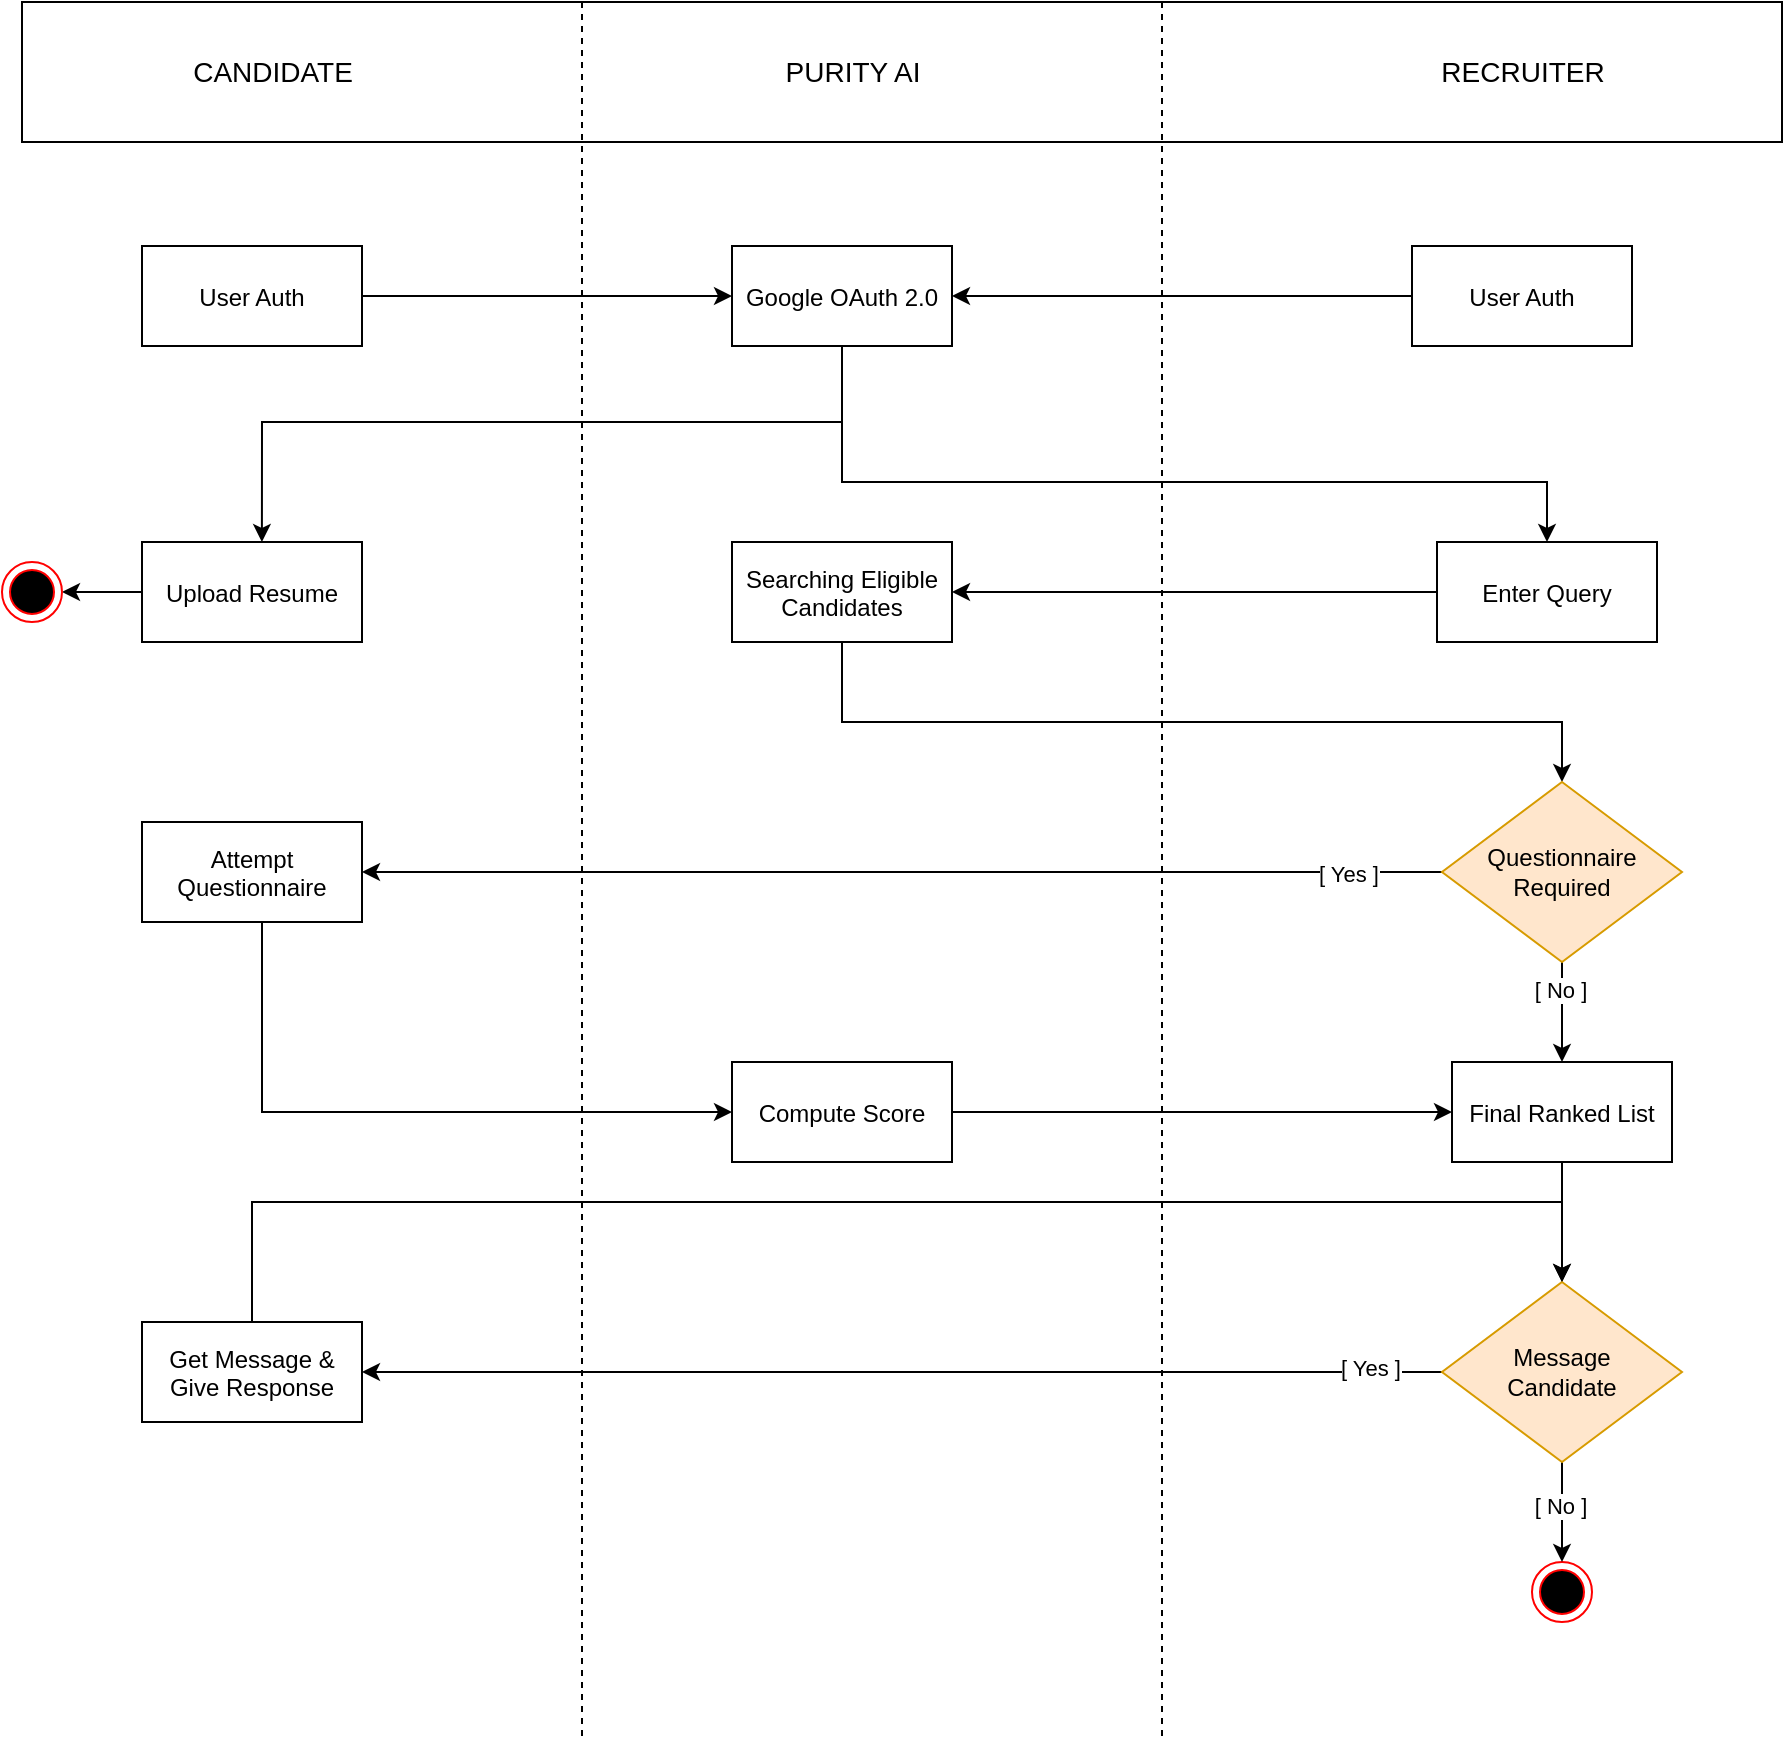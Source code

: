 <mxfile version="24.8.9">
  <diagram name="Page-1" id="e7e014a7-5840-1c2e-5031-d8a46d1fe8dd">
    <mxGraphModel dx="1912" dy="1891" grid="1" gridSize="10" guides="1" tooltips="1" connect="1" arrows="1" fold="1" page="1" pageScale="1" pageWidth="1169" pageHeight="826" background="none" math="0" shadow="0">
      <root>
        <mxCell id="0" />
        <mxCell id="1" parent="0" />
        <mxCell id="MK6dSYoFD3CqHcC34tml-93" value="" style="rounded=0;whiteSpace=wrap;html=1;" vertex="1" parent="1">
          <mxGeometry x="190" y="-560" width="880" height="70" as="geometry" />
        </mxCell>
        <mxCell id="MK6dSYoFD3CqHcC34tml-62" style="edgeStyle=orthogonalEdgeStyle;rounded=0;orthogonalLoop=1;jettySize=auto;html=1;entryX=0.5;entryY=0;entryDx=0;entryDy=0;" edge="1" parent="1" source="EjYSQzHJDgB1Ex0AdEF5-150" target="MK6dSYoFD3CqHcC34tml-63">
          <mxGeometry relative="1" as="geometry">
            <mxPoint x="952.5" y="-290" as="targetPoint" />
            <Array as="points">
              <mxPoint x="600" y="-320" />
              <mxPoint x="953" y="-320" />
            </Array>
          </mxGeometry>
        </mxCell>
        <mxCell id="EjYSQzHJDgB1Ex0AdEF5-150" value="Google OAuth 2.0" style="" parent="1" vertex="1">
          <mxGeometry x="545" y="-438" width="110" height="50" as="geometry" />
        </mxCell>
        <mxCell id="EjYSQzHJDgB1Ex0AdEF5-165" value="" style="ellipse;shape=endState;fillColor=#000000;strokeColor=#ff0000" parent="1" vertex="1">
          <mxGeometry x="945" y="220" width="30" height="30" as="geometry" />
        </mxCell>
        <mxCell id="MK6dSYoFD3CqHcC34tml-50" style="edgeStyle=orthogonalEdgeStyle;rounded=0;orthogonalLoop=1;jettySize=auto;html=1;" edge="1" parent="1" source="MK6dSYoFD3CqHcC34tml-49" target="EjYSQzHJDgB1Ex0AdEF5-150">
          <mxGeometry relative="1" as="geometry" />
        </mxCell>
        <mxCell id="MK6dSYoFD3CqHcC34tml-49" value="User Auth" style="" vertex="1" parent="1">
          <mxGeometry x="250" y="-438" width="110" height="50" as="geometry" />
        </mxCell>
        <mxCell id="MK6dSYoFD3CqHcC34tml-98" style="edgeStyle=orthogonalEdgeStyle;rounded=0;orthogonalLoop=1;jettySize=auto;html=1;exitX=0;exitY=0.5;exitDx=0;exitDy=0;entryX=1;entryY=0.5;entryDx=0;entryDy=0;" edge="1" parent="1" source="MK6dSYoFD3CqHcC34tml-54" target="MK6dSYoFD3CqHcC34tml-97">
          <mxGeometry relative="1" as="geometry" />
        </mxCell>
        <mxCell id="MK6dSYoFD3CqHcC34tml-54" value="Upload Resume" style="" vertex="1" parent="1">
          <mxGeometry x="250" y="-290" width="110" height="50" as="geometry" />
        </mxCell>
        <mxCell id="MK6dSYoFD3CqHcC34tml-55" style="edgeStyle=orthogonalEdgeStyle;rounded=0;orthogonalLoop=1;jettySize=auto;html=1;entryX=0.545;entryY=0;entryDx=0;entryDy=0;entryPerimeter=0;" edge="1" parent="1" source="EjYSQzHJDgB1Ex0AdEF5-150" target="MK6dSYoFD3CqHcC34tml-54">
          <mxGeometry relative="1" as="geometry">
            <Array as="points">
              <mxPoint x="600" y="-350" />
              <mxPoint x="310" y="-350" />
            </Array>
          </mxGeometry>
        </mxCell>
        <mxCell id="MK6dSYoFD3CqHcC34tml-59" style="edgeStyle=orthogonalEdgeStyle;rounded=0;orthogonalLoop=1;jettySize=auto;html=1;" edge="1" parent="1" source="MK6dSYoFD3CqHcC34tml-58" target="EjYSQzHJDgB1Ex0AdEF5-150">
          <mxGeometry relative="1" as="geometry" />
        </mxCell>
        <mxCell id="MK6dSYoFD3CqHcC34tml-58" value="User Auth" style="" vertex="1" parent="1">
          <mxGeometry x="885" y="-438" width="110" height="50" as="geometry" />
        </mxCell>
        <mxCell id="MK6dSYoFD3CqHcC34tml-66" value="" style="edgeStyle=orthogonalEdgeStyle;rounded=0;orthogonalLoop=1;jettySize=auto;html=1;" edge="1" parent="1" source="MK6dSYoFD3CqHcC34tml-63" target="MK6dSYoFD3CqHcC34tml-65">
          <mxGeometry relative="1" as="geometry" />
        </mxCell>
        <mxCell id="MK6dSYoFD3CqHcC34tml-63" value="Enter Query" style="" vertex="1" parent="1">
          <mxGeometry x="897.5" y="-290" width="110" height="50" as="geometry" />
        </mxCell>
        <mxCell id="MK6dSYoFD3CqHcC34tml-72" style="edgeStyle=orthogonalEdgeStyle;rounded=0;orthogonalLoop=1;jettySize=auto;html=1;entryX=0.5;entryY=0;entryDx=0;entryDy=0;" edge="1" parent="1" source="MK6dSYoFD3CqHcC34tml-65" target="MK6dSYoFD3CqHcC34tml-71">
          <mxGeometry relative="1" as="geometry">
            <Array as="points">
              <mxPoint x="600" y="-200" />
              <mxPoint x="960" y="-200" />
            </Array>
          </mxGeometry>
        </mxCell>
        <mxCell id="MK6dSYoFD3CqHcC34tml-65" value="Searching Eligible&#xa;Candidates" style="" vertex="1" parent="1">
          <mxGeometry x="545" y="-290" width="110" height="50" as="geometry" />
        </mxCell>
        <mxCell id="MK6dSYoFD3CqHcC34tml-67" style="edgeStyle=orthogonalEdgeStyle;rounded=0;orthogonalLoop=1;jettySize=auto;html=1;exitX=0.5;exitY=1;exitDx=0;exitDy=0;" edge="1" parent="1" source="MK6dSYoFD3CqHcC34tml-63" target="MK6dSYoFD3CqHcC34tml-63">
          <mxGeometry relative="1" as="geometry" />
        </mxCell>
        <mxCell id="MK6dSYoFD3CqHcC34tml-75" style="edgeStyle=orthogonalEdgeStyle;rounded=0;orthogonalLoop=1;jettySize=auto;html=1;entryX=0;entryY=0.5;entryDx=0;entryDy=0;" edge="1" parent="1" source="MK6dSYoFD3CqHcC34tml-70" target="MK6dSYoFD3CqHcC34tml-74">
          <mxGeometry relative="1" as="geometry">
            <Array as="points">
              <mxPoint x="310" y="-5" />
            </Array>
          </mxGeometry>
        </mxCell>
        <mxCell id="MK6dSYoFD3CqHcC34tml-70" value="Attempt &#xa;Questionnaire" style="" vertex="1" parent="1">
          <mxGeometry x="250" y="-150" width="110" height="50" as="geometry" />
        </mxCell>
        <mxCell id="MK6dSYoFD3CqHcC34tml-73" style="edgeStyle=orthogonalEdgeStyle;rounded=0;orthogonalLoop=1;jettySize=auto;html=1;entryX=1;entryY=0.5;entryDx=0;entryDy=0;" edge="1" parent="1" source="MK6dSYoFD3CqHcC34tml-71" target="MK6dSYoFD3CqHcC34tml-70">
          <mxGeometry relative="1" as="geometry" />
        </mxCell>
        <mxCell id="MK6dSYoFD3CqHcC34tml-79" value="[ Yes ]" style="edgeLabel;html=1;align=center;verticalAlign=middle;resizable=0;points=[];" vertex="1" connectable="0" parent="MK6dSYoFD3CqHcC34tml-73">
          <mxGeometry x="-0.824" y="1" relative="1" as="geometry">
            <mxPoint as="offset" />
          </mxGeometry>
        </mxCell>
        <mxCell id="MK6dSYoFD3CqHcC34tml-78" style="edgeStyle=orthogonalEdgeStyle;rounded=0;orthogonalLoop=1;jettySize=auto;html=1;entryX=0.5;entryY=0;entryDx=0;entryDy=0;" edge="1" parent="1" source="MK6dSYoFD3CqHcC34tml-71" target="MK6dSYoFD3CqHcC34tml-76">
          <mxGeometry relative="1" as="geometry" />
        </mxCell>
        <mxCell id="MK6dSYoFD3CqHcC34tml-80" value="[ No ]" style="edgeLabel;html=1;align=center;verticalAlign=middle;resizable=0;points=[];" vertex="1" connectable="0" parent="MK6dSYoFD3CqHcC34tml-78">
          <mxGeometry x="-0.439" y="-1" relative="1" as="geometry">
            <mxPoint as="offset" />
          </mxGeometry>
        </mxCell>
        <mxCell id="MK6dSYoFD3CqHcC34tml-71" value="Questionnaire Required" style="rhombus;whiteSpace=wrap;html=1;fillColor=#ffe6cc;strokeColor=#d79b00;" vertex="1" parent="1">
          <mxGeometry x="900" y="-170" width="120" height="90" as="geometry" />
        </mxCell>
        <mxCell id="MK6dSYoFD3CqHcC34tml-77" style="edgeStyle=orthogonalEdgeStyle;rounded=0;orthogonalLoop=1;jettySize=auto;html=1;entryX=0;entryY=0.5;entryDx=0;entryDy=0;" edge="1" parent="1" source="MK6dSYoFD3CqHcC34tml-74" target="MK6dSYoFD3CqHcC34tml-76">
          <mxGeometry relative="1" as="geometry" />
        </mxCell>
        <mxCell id="MK6dSYoFD3CqHcC34tml-74" value="Compute Score" style="" vertex="1" parent="1">
          <mxGeometry x="545" y="-30" width="110" height="50" as="geometry" />
        </mxCell>
        <mxCell id="MK6dSYoFD3CqHcC34tml-82" style="edgeStyle=orthogonalEdgeStyle;rounded=0;orthogonalLoop=1;jettySize=auto;html=1;" edge="1" parent="1" source="MK6dSYoFD3CqHcC34tml-76" target="MK6dSYoFD3CqHcC34tml-81">
          <mxGeometry relative="1" as="geometry" />
        </mxCell>
        <mxCell id="MK6dSYoFD3CqHcC34tml-76" value="Final Ranked List" style="" vertex="1" parent="1">
          <mxGeometry x="905" y="-30" width="110" height="50" as="geometry" />
        </mxCell>
        <mxCell id="MK6dSYoFD3CqHcC34tml-84" style="edgeStyle=orthogonalEdgeStyle;rounded=0;orthogonalLoop=1;jettySize=auto;html=1;" edge="1" parent="1" source="MK6dSYoFD3CqHcC34tml-81" target="MK6dSYoFD3CqHcC34tml-83">
          <mxGeometry relative="1" as="geometry" />
        </mxCell>
        <mxCell id="MK6dSYoFD3CqHcC34tml-88" value="[ Yes ]" style="edgeLabel;html=1;align=center;verticalAlign=middle;resizable=0;points=[];" vertex="1" connectable="0" parent="MK6dSYoFD3CqHcC34tml-84">
          <mxGeometry x="-0.867" y="-2" relative="1" as="geometry">
            <mxPoint as="offset" />
          </mxGeometry>
        </mxCell>
        <mxCell id="MK6dSYoFD3CqHcC34tml-86" style="edgeStyle=orthogonalEdgeStyle;rounded=0;orthogonalLoop=1;jettySize=auto;html=1;exitX=0.5;exitY=1;exitDx=0;exitDy=0;entryX=0.5;entryY=0;entryDx=0;entryDy=0;" edge="1" parent="1" source="MK6dSYoFD3CqHcC34tml-81" target="EjYSQzHJDgB1Ex0AdEF5-165">
          <mxGeometry relative="1" as="geometry" />
        </mxCell>
        <mxCell id="MK6dSYoFD3CqHcC34tml-87" value="[ No ]" style="edgeLabel;html=1;align=center;verticalAlign=middle;resizable=0;points=[];" vertex="1" connectable="0" parent="MK6dSYoFD3CqHcC34tml-86">
          <mxGeometry x="-0.133" y="-1" relative="1" as="geometry">
            <mxPoint as="offset" />
          </mxGeometry>
        </mxCell>
        <mxCell id="MK6dSYoFD3CqHcC34tml-81" value="Message &lt;br&gt;Candidate" style="rhombus;whiteSpace=wrap;html=1;fillColor=#ffe6cc;strokeColor=#d79b00;" vertex="1" parent="1">
          <mxGeometry x="900" y="80" width="120" height="90" as="geometry" />
        </mxCell>
        <mxCell id="MK6dSYoFD3CqHcC34tml-85" style="edgeStyle=orthogonalEdgeStyle;rounded=0;orthogonalLoop=1;jettySize=auto;html=1;entryX=0.5;entryY=0;entryDx=0;entryDy=0;exitX=0.5;exitY=0;exitDx=0;exitDy=0;" edge="1" parent="1" source="MK6dSYoFD3CqHcC34tml-83" target="MK6dSYoFD3CqHcC34tml-81">
          <mxGeometry relative="1" as="geometry">
            <Array as="points">
              <mxPoint x="305" y="40" />
              <mxPoint x="960" y="40" />
            </Array>
          </mxGeometry>
        </mxCell>
        <mxCell id="MK6dSYoFD3CqHcC34tml-83" value="Get Message &amp; &#xa;Give Response" style="" vertex="1" parent="1">
          <mxGeometry x="250" y="100" width="110" height="50" as="geometry" />
        </mxCell>
        <mxCell id="MK6dSYoFD3CqHcC34tml-90" value="" style="endArrow=none;dashed=1;html=1;rounded=0;" edge="1" parent="1">
          <mxGeometry width="50" height="50" relative="1" as="geometry">
            <mxPoint x="470" y="-560" as="sourcePoint" />
            <mxPoint x="470" y="310" as="targetPoint" />
          </mxGeometry>
        </mxCell>
        <mxCell id="MK6dSYoFD3CqHcC34tml-92" value="" style="endArrow=none;dashed=1;html=1;rounded=0;" edge="1" parent="1">
          <mxGeometry width="50" height="50" relative="1" as="geometry">
            <mxPoint x="760" y="-560" as="sourcePoint" />
            <mxPoint x="760" y="310" as="targetPoint" />
          </mxGeometry>
        </mxCell>
        <mxCell id="MK6dSYoFD3CqHcC34tml-94" value="&lt;font style=&quot;font-size: 14px;&quot;&gt;CANDIDATE&lt;/font&gt;" style="text;html=1;align=center;verticalAlign=middle;resizable=0;points=[];autosize=1;strokeColor=none;fillColor=none;" vertex="1" parent="1">
          <mxGeometry x="265" y="-540" width="100" height="30" as="geometry" />
        </mxCell>
        <mxCell id="MK6dSYoFD3CqHcC34tml-95" value="&lt;span style=&quot;font-size: 14px;&quot;&gt;PURITY AI&lt;/span&gt;" style="text;html=1;align=center;verticalAlign=middle;resizable=0;points=[];autosize=1;strokeColor=none;fillColor=none;" vertex="1" parent="1">
          <mxGeometry x="560" y="-540" width="90" height="30" as="geometry" />
        </mxCell>
        <mxCell id="MK6dSYoFD3CqHcC34tml-96" value="&lt;font style=&quot;font-size: 14px;&quot;&gt;RECRUITER&lt;/font&gt;" style="text;html=1;align=center;verticalAlign=middle;resizable=0;points=[];autosize=1;strokeColor=none;fillColor=none;" vertex="1" parent="1">
          <mxGeometry x="885" y="-540" width="110" height="30" as="geometry" />
        </mxCell>
        <mxCell id="MK6dSYoFD3CqHcC34tml-97" value="" style="ellipse;shape=endState;fillColor=#000000;strokeColor=#ff0000" vertex="1" parent="1">
          <mxGeometry x="180" y="-280" width="30" height="30" as="geometry" />
        </mxCell>
      </root>
    </mxGraphModel>
  </diagram>
</mxfile>
